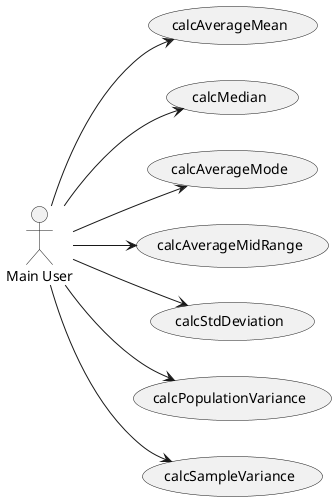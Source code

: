 @startuml
:Main User: as User

(calcAverageMean)
(calcMedian)
(calcAverageMode)
(calcAverageMidRange)
(calcStdDeviation)
(calcPopulationVariance)
(calcSampleVariance)

left to right direction
User -down-> calcAverageMean
User -down-> calcMedian
User -down-> calcAverageMode
User -down-> calcAverageMidRange
User -down-> calcStdDeviation
User -down-> calcPopulationVariance
User -down-> calcSampleVariance

@enduml